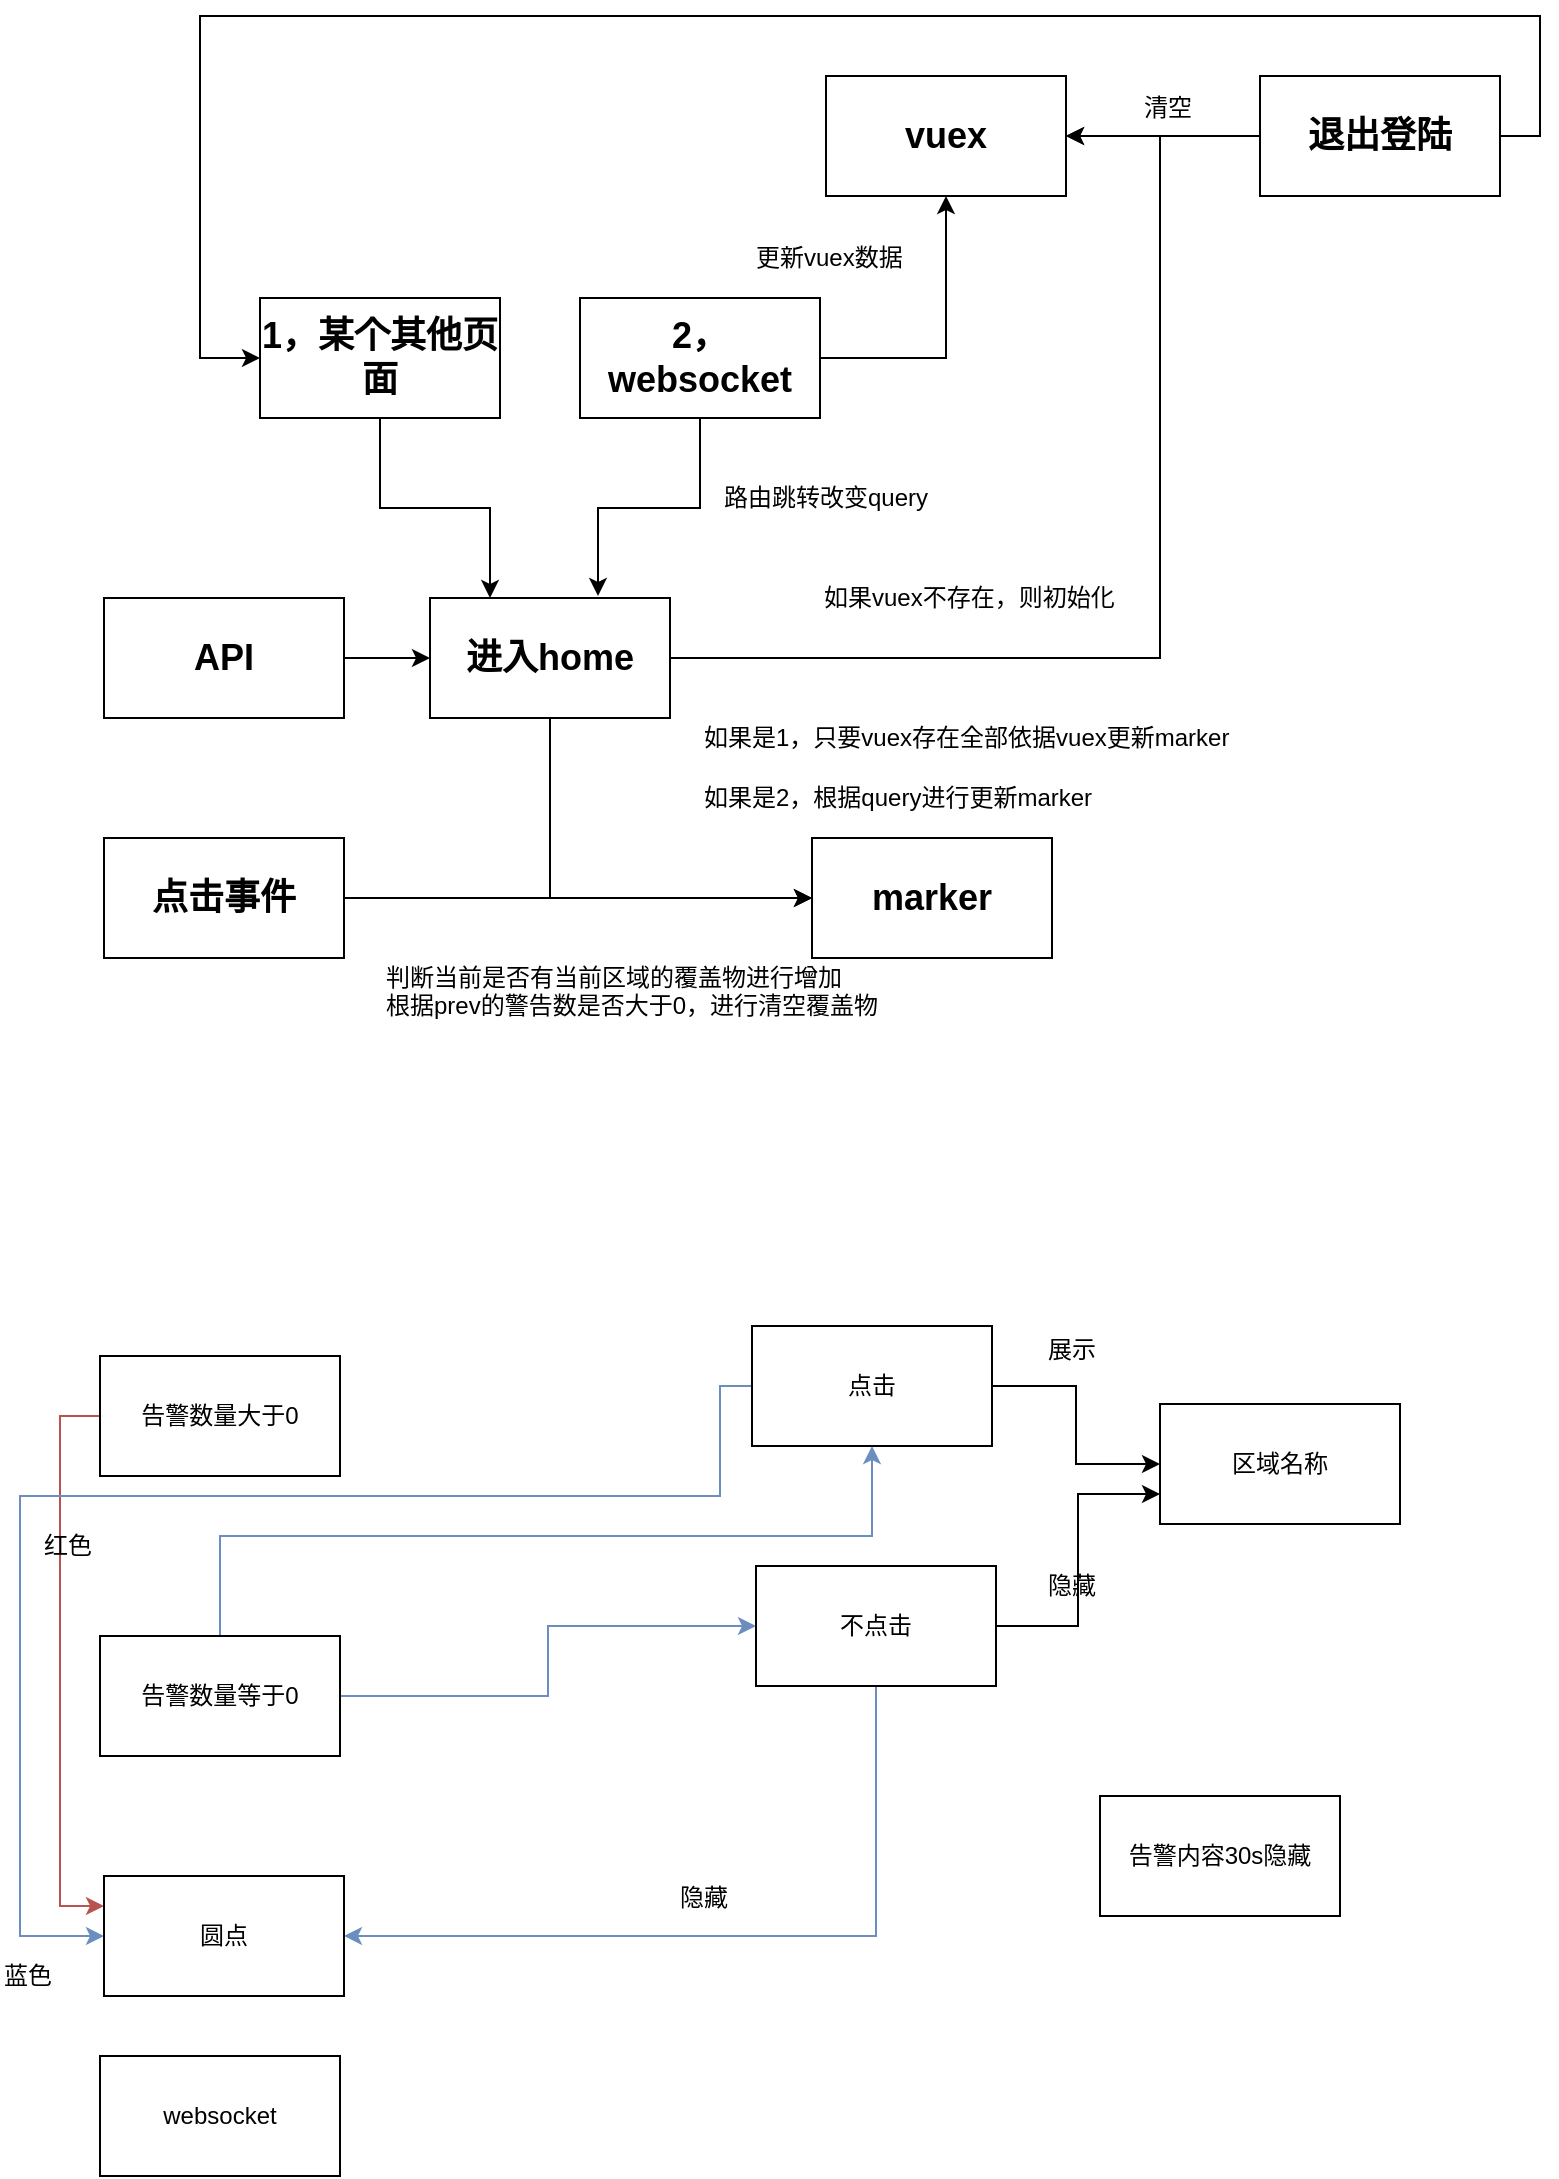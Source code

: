 <mxfile version="10.8.9" type="github"><diagram id="7N94BlyUnaobZrhDjm8P" name="Page-1"><mxGraphModel dx="840" dy="484" grid="1" gridSize="10" guides="1" tooltips="1" connect="1" arrows="1" fold="1" page="1" pageScale="1" pageWidth="827" pageHeight="1169" math="0" shadow="0"><root><mxCell id="0"/><mxCell id="1" parent="0"/><mxCell id="gyigAUpPXzNRFyzWv0In-12" style="edgeStyle=orthogonalEdgeStyle;rounded=0;orthogonalLoop=1;jettySize=auto;html=1;exitX=1;exitY=0.5;exitDx=0;exitDy=0;entryX=0.5;entryY=1;entryDx=0;entryDy=0;" parent="1" source="gyigAUpPXzNRFyzWv0In-1" target="gyigAUpPXzNRFyzWv0In-2" edge="1"><mxGeometry relative="1" as="geometry"><Array as="points"><mxPoint x="473" y="201"/></Array></mxGeometry></mxCell><mxCell id="gyigAUpPXzNRFyzWv0In-31" style="edgeStyle=orthogonalEdgeStyle;rounded=0;orthogonalLoop=1;jettySize=auto;html=1;exitX=0.5;exitY=1;exitDx=0;exitDy=0;entryX=0.7;entryY=-0.017;entryDx=0;entryDy=0;entryPerimeter=0;" parent="1" source="gyigAUpPXzNRFyzWv0In-1" target="gyigAUpPXzNRFyzWv0In-6" edge="1"><mxGeometry relative="1" as="geometry"/></mxCell><mxCell id="gyigAUpPXzNRFyzWv0In-1" value="&lt;h2&gt;2，websocket&lt;/h2&gt;" style="rounded=0;whiteSpace=wrap;html=1;" parent="1" vertex="1"><mxGeometry x="290" y="171" width="120" height="60" as="geometry"/></mxCell><mxCell id="gyigAUpPXzNRFyzWv0In-2" value="&lt;h2&gt;vuex&lt;/h2&gt;" style="rounded=0;whiteSpace=wrap;html=1;" parent="1" vertex="1"><mxGeometry x="413" y="60" width="120" height="60" as="geometry"/></mxCell><mxCell id="gyigAUpPXzNRFyzWv0In-4" value="&lt;h2&gt;marker&lt;/h2&gt;" style="rounded=0;whiteSpace=wrap;html=1;" parent="1" vertex="1"><mxGeometry x="406" y="441" width="120" height="60" as="geometry"/></mxCell><mxCell id="gyigAUpPXzNRFyzWv0In-29" style="edgeStyle=orthogonalEdgeStyle;rounded=0;orthogonalLoop=1;jettySize=auto;html=1;exitX=1;exitY=0.5;exitDx=0;exitDy=0;entryX=1;entryY=0.5;entryDx=0;entryDy=0;" parent="1" source="gyigAUpPXzNRFyzWv0In-6" target="gyigAUpPXzNRFyzWv0In-2" edge="1"><mxGeometry relative="1" as="geometry"><Array as="points"><mxPoint x="580" y="351"/><mxPoint x="580" y="90"/></Array></mxGeometry></mxCell><mxCell id="gyigAUpPXzNRFyzWv0In-41" style="edgeStyle=orthogonalEdgeStyle;rounded=0;orthogonalLoop=1;jettySize=auto;html=1;exitX=0.5;exitY=1;exitDx=0;exitDy=0;entryX=0;entryY=0.5;entryDx=0;entryDy=0;" parent="1" source="gyigAUpPXzNRFyzWv0In-6" target="gyigAUpPXzNRFyzWv0In-4" edge="1"><mxGeometry relative="1" as="geometry"/></mxCell><mxCell id="gyigAUpPXzNRFyzWv0In-6" value="&lt;h2&gt;进入home&lt;/h2&gt;" style="rounded=0;whiteSpace=wrap;html=1;" parent="1" vertex="1"><mxGeometry x="215" y="321" width="120" height="60" as="geometry"/></mxCell><mxCell id="gyigAUpPXzNRFyzWv0In-46" style="edgeStyle=orthogonalEdgeStyle;rounded=0;orthogonalLoop=1;jettySize=auto;html=1;exitX=1;exitY=0.5;exitDx=0;exitDy=0;entryX=0;entryY=0.5;entryDx=0;entryDy=0;" parent="1" source="gyigAUpPXzNRFyzWv0In-7" target="gyigAUpPXzNRFyzWv0In-4" edge="1"><mxGeometry relative="1" as="geometry"/></mxCell><mxCell id="gyigAUpPXzNRFyzWv0In-7" value="&lt;h2&gt;点击事件&lt;/h2&gt;" style="rounded=0;whiteSpace=wrap;html=1;" parent="1" vertex="1"><mxGeometry x="52" y="441" width="120" height="60" as="geometry"/></mxCell><mxCell id="gyigAUpPXzNRFyzWv0In-16" value="更新vuex数据" style="text;html=1;resizable=0;points=[];autosize=1;align=left;verticalAlign=top;spacingTop=-4;" parent="1" vertex="1"><mxGeometry x="376" y="141" width="90" height="20" as="geometry"/></mxCell><mxCell id="gyigAUpPXzNRFyzWv0In-17" value="路由跳转改变query" style="text;html=1;resizable=0;points=[];autosize=1;align=left;verticalAlign=top;spacingTop=-4;" parent="1" vertex="1"><mxGeometry x="360" y="261" width="120" height="20" as="geometry"/></mxCell><mxCell id="7P3uOlajGDmRLL7zyQ8N-3" style="edgeStyle=orthogonalEdgeStyle;rounded=0;orthogonalLoop=1;jettySize=auto;html=1;exitX=1;exitY=0.5;exitDx=0;exitDy=0;entryX=0;entryY=0.5;entryDx=0;entryDy=0;" parent="1" source="gyigAUpPXzNRFyzWv0In-18" target="gyigAUpPXzNRFyzWv0In-6" edge="1"><mxGeometry relative="1" as="geometry"/></mxCell><mxCell id="gyigAUpPXzNRFyzWv0In-18" value="&lt;h2&gt;&lt;b&gt;API&lt;/b&gt;&lt;/h2&gt;" style="rounded=0;whiteSpace=wrap;html=1;" parent="1" vertex="1"><mxGeometry x="52" y="321" width="120" height="60" as="geometry"/></mxCell><mxCell id="gyigAUpPXzNRFyzWv0In-23" value="如果是2，根据query进行更新marker" style="text;html=1;resizable=0;points=[];autosize=1;align=left;verticalAlign=top;spacingTop=-4;" parent="1" vertex="1"><mxGeometry x="350" y="411" width="210" height="20" as="geometry"/></mxCell><mxCell id="gyigAUpPXzNRFyzWv0In-32" style="edgeStyle=orthogonalEdgeStyle;rounded=0;orthogonalLoop=1;jettySize=auto;html=1;exitX=0.5;exitY=1;exitDx=0;exitDy=0;entryX=0.25;entryY=0;entryDx=0;entryDy=0;" parent="1" source="gyigAUpPXzNRFyzWv0In-26" target="gyigAUpPXzNRFyzWv0In-6" edge="1"><mxGeometry relative="1" as="geometry"/></mxCell><mxCell id="gyigAUpPXzNRFyzWv0In-26" value="&lt;h2&gt;1，某个其他页面&lt;/h2&gt;" style="rounded=0;whiteSpace=wrap;html=1;" parent="1" vertex="1"><mxGeometry x="130" y="171" width="120" height="60" as="geometry"/></mxCell><mxCell id="gyigAUpPXzNRFyzWv0In-28" value="如果是1，只要vuex存在全部依据vuex更新marker" style="text;html=1;resizable=0;points=[];autosize=1;align=left;verticalAlign=top;spacingTop=-4;" parent="1" vertex="1"><mxGeometry x="350" y="381" width="280" height="20" as="geometry"/></mxCell><mxCell id="gyigAUpPXzNRFyzWv0In-30" value="如果vuex不存在，则初始化" style="text;html=1;resizable=0;points=[];autosize=1;align=left;verticalAlign=top;spacingTop=-4;" parent="1" vertex="1"><mxGeometry x="410" y="311" width="160" height="20" as="geometry"/></mxCell><mxCell id="gyigAUpPXzNRFyzWv0In-40" value="判断当前是否有当前区域的覆盖物进行增加&lt;br&gt;根据prev的警告数是否大于0，进行清空覆盖物" style="text;html=1;resizable=0;points=[];autosize=1;align=left;verticalAlign=top;spacingTop=-4;" parent="1" vertex="1"><mxGeometry x="191" y="501" width="260" height="30" as="geometry"/></mxCell><mxCell id="gyigAUpPXzNRFyzWv0In-50" style="edgeStyle=orthogonalEdgeStyle;rounded=0;orthogonalLoop=1;jettySize=auto;html=1;exitX=0;exitY=0.5;exitDx=0;exitDy=0;entryX=1;entryY=0.5;entryDx=0;entryDy=0;" parent="1" source="gyigAUpPXzNRFyzWv0In-47" target="gyigAUpPXzNRFyzWv0In-2" edge="1"><mxGeometry relative="1" as="geometry"/></mxCell><mxCell id="gyigAUpPXzNRFyzWv0In-52" style="edgeStyle=orthogonalEdgeStyle;rounded=0;orthogonalLoop=1;jettySize=auto;html=1;exitX=1;exitY=0.5;exitDx=0;exitDy=0;entryX=0;entryY=0.5;entryDx=0;entryDy=0;" parent="1" source="gyigAUpPXzNRFyzWv0In-47" target="gyigAUpPXzNRFyzWv0In-26" edge="1"><mxGeometry relative="1" as="geometry"><Array as="points"><mxPoint x="770" y="90"/><mxPoint x="770" y="30"/><mxPoint x="100" y="30"/><mxPoint x="100" y="201"/></Array></mxGeometry></mxCell><mxCell id="gyigAUpPXzNRFyzWv0In-47" value="&lt;h2&gt;退出登陆&lt;/h2&gt;" style="rounded=0;whiteSpace=wrap;html=1;" parent="1" vertex="1"><mxGeometry x="630" y="60" width="120" height="60" as="geometry"/></mxCell><mxCell id="gyigAUpPXzNRFyzWv0In-51" value="清空" style="text;html=1;resizable=0;points=[];autosize=1;align=left;verticalAlign=top;spacingTop=-4;" parent="1" vertex="1"><mxGeometry x="570" y="66" width="40" height="20" as="geometry"/></mxCell><mxCell id="nSk1CV5lquoYqY2eE9a7-1" value="区域名称" style="rounded=0;whiteSpace=wrap;html=1;" vertex="1" parent="1"><mxGeometry x="580" y="724" width="120" height="60" as="geometry"/></mxCell><mxCell id="nSk1CV5lquoYqY2eE9a7-24" style="edgeStyle=orthogonalEdgeStyle;rounded=0;orthogonalLoop=1;jettySize=auto;html=1;exitX=0;exitY=0.5;exitDx=0;exitDy=0;entryX=0;entryY=0.25;entryDx=0;entryDy=0;fillColor=#f8cecc;strokeColor=#b85450;" edge="1" parent="1" source="nSk1CV5lquoYqY2eE9a7-3" target="nSk1CV5lquoYqY2eE9a7-14"><mxGeometry relative="1" as="geometry"/></mxCell><mxCell id="nSk1CV5lquoYqY2eE9a7-3" value="告警数量大于0" style="rounded=0;whiteSpace=wrap;html=1;" vertex="1" parent="1"><mxGeometry x="50" y="700" width="120" height="60" as="geometry"/></mxCell><mxCell id="nSk1CV5lquoYqY2eE9a7-35" value="告警数量大于0" style="rounded=0;whiteSpace=wrap;html=1;" vertex="1" parent="1"><mxGeometry x="50" y="840" width="120" height="60" as="geometry"/></mxCell><mxCell id="nSk1CV5lquoYqY2eE9a7-29" style="edgeStyle=orthogonalEdgeStyle;rounded=0;orthogonalLoop=1;jettySize=auto;html=1;exitX=1;exitY=0.5;exitDx=0;exitDy=0;entryX=0;entryY=0.5;entryDx=0;entryDy=0;fillColor=#dae8fc;strokeColor=#6c8ebf;" edge="1" parent="1" source="nSk1CV5lquoYqY2eE9a7-4" target="nSk1CV5lquoYqY2eE9a7-7"><mxGeometry relative="1" as="geometry"/></mxCell><mxCell id="nSk1CV5lquoYqY2eE9a7-38" style="edgeStyle=orthogonalEdgeStyle;rounded=0;orthogonalLoop=1;jettySize=auto;html=1;exitX=0.5;exitY=0;exitDx=0;exitDy=0;entryX=0.5;entryY=1;entryDx=0;entryDy=0;fillColor=#dae8fc;strokeColor=#6c8ebf;" edge="1" parent="1" source="nSk1CV5lquoYqY2eE9a7-4" target="nSk1CV5lquoYqY2eE9a7-5"><mxGeometry relative="1" as="geometry"><Array as="points"><mxPoint x="110" y="790"/><mxPoint x="436" y="790"/></Array></mxGeometry></mxCell><mxCell id="nSk1CV5lquoYqY2eE9a7-4" value="告警数量等于0" style="rounded=0;whiteSpace=wrap;html=1;" vertex="1" parent="1"><mxGeometry x="50" y="840" width="120" height="60" as="geometry"/></mxCell><mxCell id="nSk1CV5lquoYqY2eE9a7-9" style="edgeStyle=orthogonalEdgeStyle;rounded=0;orthogonalLoop=1;jettySize=auto;html=1;exitX=1;exitY=0.5;exitDx=0;exitDy=0;entryX=0;entryY=0.5;entryDx=0;entryDy=0;" edge="1" parent="1" source="nSk1CV5lquoYqY2eE9a7-5" target="nSk1CV5lquoYqY2eE9a7-1"><mxGeometry relative="1" as="geometry"/></mxCell><mxCell id="nSk1CV5lquoYqY2eE9a7-37" style="edgeStyle=orthogonalEdgeStyle;rounded=0;orthogonalLoop=1;jettySize=auto;html=1;exitX=0;exitY=0.5;exitDx=0;exitDy=0;entryX=0;entryY=0.5;entryDx=0;entryDy=0;fillColor=#dae8fc;strokeColor=#6c8ebf;" edge="1" parent="1" source="nSk1CV5lquoYqY2eE9a7-5" target="nSk1CV5lquoYqY2eE9a7-14"><mxGeometry relative="1" as="geometry"><Array as="points"><mxPoint x="360" y="715"/><mxPoint x="360" y="770"/><mxPoint x="10" y="770"/><mxPoint x="10" y="990"/></Array></mxGeometry></mxCell><mxCell id="nSk1CV5lquoYqY2eE9a7-5" value="点击" style="rounded=0;whiteSpace=wrap;html=1;" vertex="1" parent="1"><mxGeometry x="376" y="685" width="120" height="60" as="geometry"/></mxCell><mxCell id="nSk1CV5lquoYqY2eE9a7-27" style="edgeStyle=orthogonalEdgeStyle;rounded=0;orthogonalLoop=1;jettySize=auto;html=1;exitX=1;exitY=0.5;exitDx=0;exitDy=0;entryX=0;entryY=0.75;entryDx=0;entryDy=0;" edge="1" parent="1" source="nSk1CV5lquoYqY2eE9a7-7" target="nSk1CV5lquoYqY2eE9a7-1"><mxGeometry relative="1" as="geometry"/></mxCell><mxCell id="nSk1CV5lquoYqY2eE9a7-30" style="edgeStyle=orthogonalEdgeStyle;rounded=0;orthogonalLoop=1;jettySize=auto;html=1;exitX=0.5;exitY=1;exitDx=0;exitDy=0;entryX=1;entryY=0.5;entryDx=0;entryDy=0;fillColor=#dae8fc;strokeColor=#6c8ebf;" edge="1" parent="1" source="nSk1CV5lquoYqY2eE9a7-7" target="nSk1CV5lquoYqY2eE9a7-14"><mxGeometry relative="1" as="geometry"/></mxCell><mxCell id="nSk1CV5lquoYqY2eE9a7-7" value="不点击" style="rounded=0;whiteSpace=wrap;html=1;" vertex="1" parent="1"><mxGeometry x="378" y="805" width="120" height="60" as="geometry"/></mxCell><mxCell id="nSk1CV5lquoYqY2eE9a7-10" value="展示" style="text;html=1;resizable=0;points=[];autosize=1;align=left;verticalAlign=top;spacingTop=-4;" vertex="1" parent="1"><mxGeometry x="522" y="687" width="40" height="20" as="geometry"/></mxCell><mxCell id="nSk1CV5lquoYqY2eE9a7-13" value="隐藏" style="text;html=1;resizable=0;points=[];autosize=1;align=left;verticalAlign=top;spacingTop=-4;" vertex="1" parent="1"><mxGeometry x="522" y="805" width="40" height="20" as="geometry"/></mxCell><mxCell id="nSk1CV5lquoYqY2eE9a7-14" value="圆点" style="rounded=0;whiteSpace=wrap;html=1;" vertex="1" parent="1"><mxGeometry x="52" y="960" width="120" height="60" as="geometry"/></mxCell><mxCell id="nSk1CV5lquoYqY2eE9a7-16" value="红色" style="text;html=1;resizable=0;points=[];autosize=1;align=left;verticalAlign=top;spacingTop=-4;" vertex="1" parent="1"><mxGeometry x="20" y="785" width="40" height="20" as="geometry"/></mxCell><mxCell id="nSk1CV5lquoYqY2eE9a7-20" value="蓝色" style="text;html=1;resizable=0;points=[];autosize=1;align=left;verticalAlign=top;spacingTop=-4;" vertex="1" parent="1"><mxGeometry y="1000" width="40" height="20" as="geometry"/></mxCell><mxCell id="nSk1CV5lquoYqY2eE9a7-28" value="告警内容30s隐藏" style="rounded=0;whiteSpace=wrap;html=1;" vertex="1" parent="1"><mxGeometry x="550" y="920" width="120" height="60" as="geometry"/></mxCell><mxCell id="nSk1CV5lquoYqY2eE9a7-31" value="隐藏" style="text;html=1;resizable=0;points=[];autosize=1;align=left;verticalAlign=top;spacingTop=-4;" vertex="1" parent="1"><mxGeometry x="338" y="961" width="40" height="20" as="geometry"/></mxCell><mxCell id="nSk1CV5lquoYqY2eE9a7-33" value="websocket" style="rounded=0;whiteSpace=wrap;html=1;" vertex="1" parent="1"><mxGeometry x="50" y="1050" width="120" height="60" as="geometry"/></mxCell></root></mxGraphModel></diagram></mxfile>